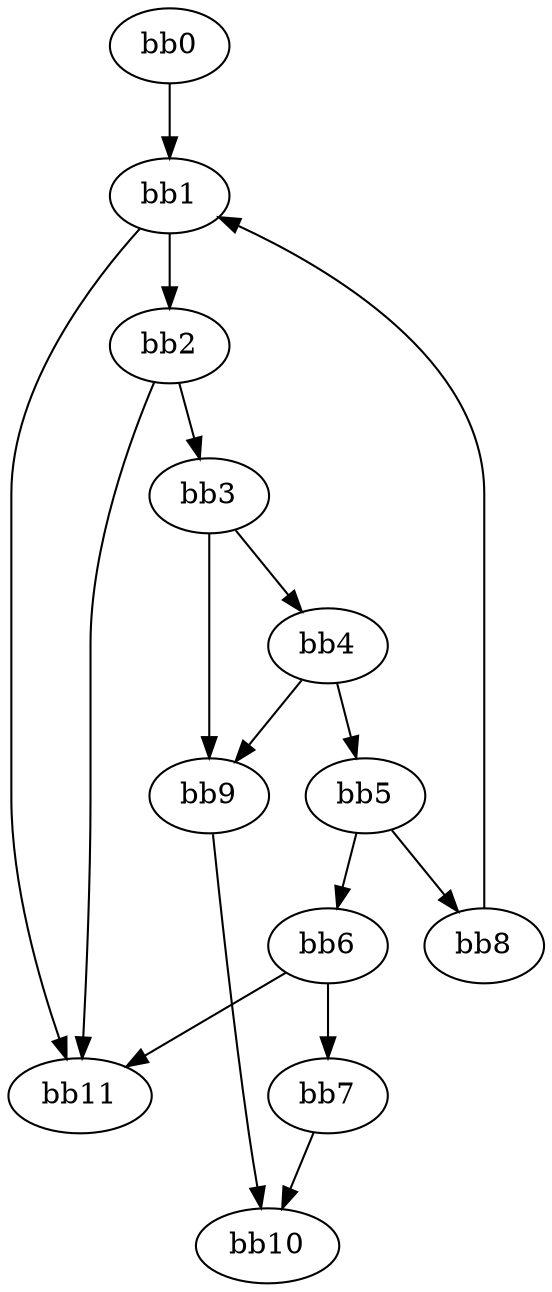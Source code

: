 digraph {
    0 [ label = "bb0\l" ]
    1 [ label = "bb1\l" ]
    2 [ label = "bb2\l" ]
    3 [ label = "bb3\l" ]
    4 [ label = "bb4\l" ]
    5 [ label = "bb5\l" ]
    6 [ label = "bb6\l" ]
    7 [ label = "bb7\l" ]
    8 [ label = "bb8\l" ]
    9 [ label = "bb9\l" ]
    10 [ label = "bb10\l" ]
    11 [ label = "bb11\l" ]
    0 -> 1 [ ]
    1 -> 2 [ ]
    1 -> 11 [ ]
    2 -> 3 [ ]
    2 -> 11 [ ]
    3 -> 4 [ ]
    3 -> 9 [ ]
    4 -> 5 [ ]
    4 -> 9 [ ]
    5 -> 6 [ ]
    5 -> 8 [ ]
    6 -> 7 [ ]
    6 -> 11 [ ]
    7 -> 10 [ ]
    8 -> 1 [ ]
    9 -> 10 [ ]
}

